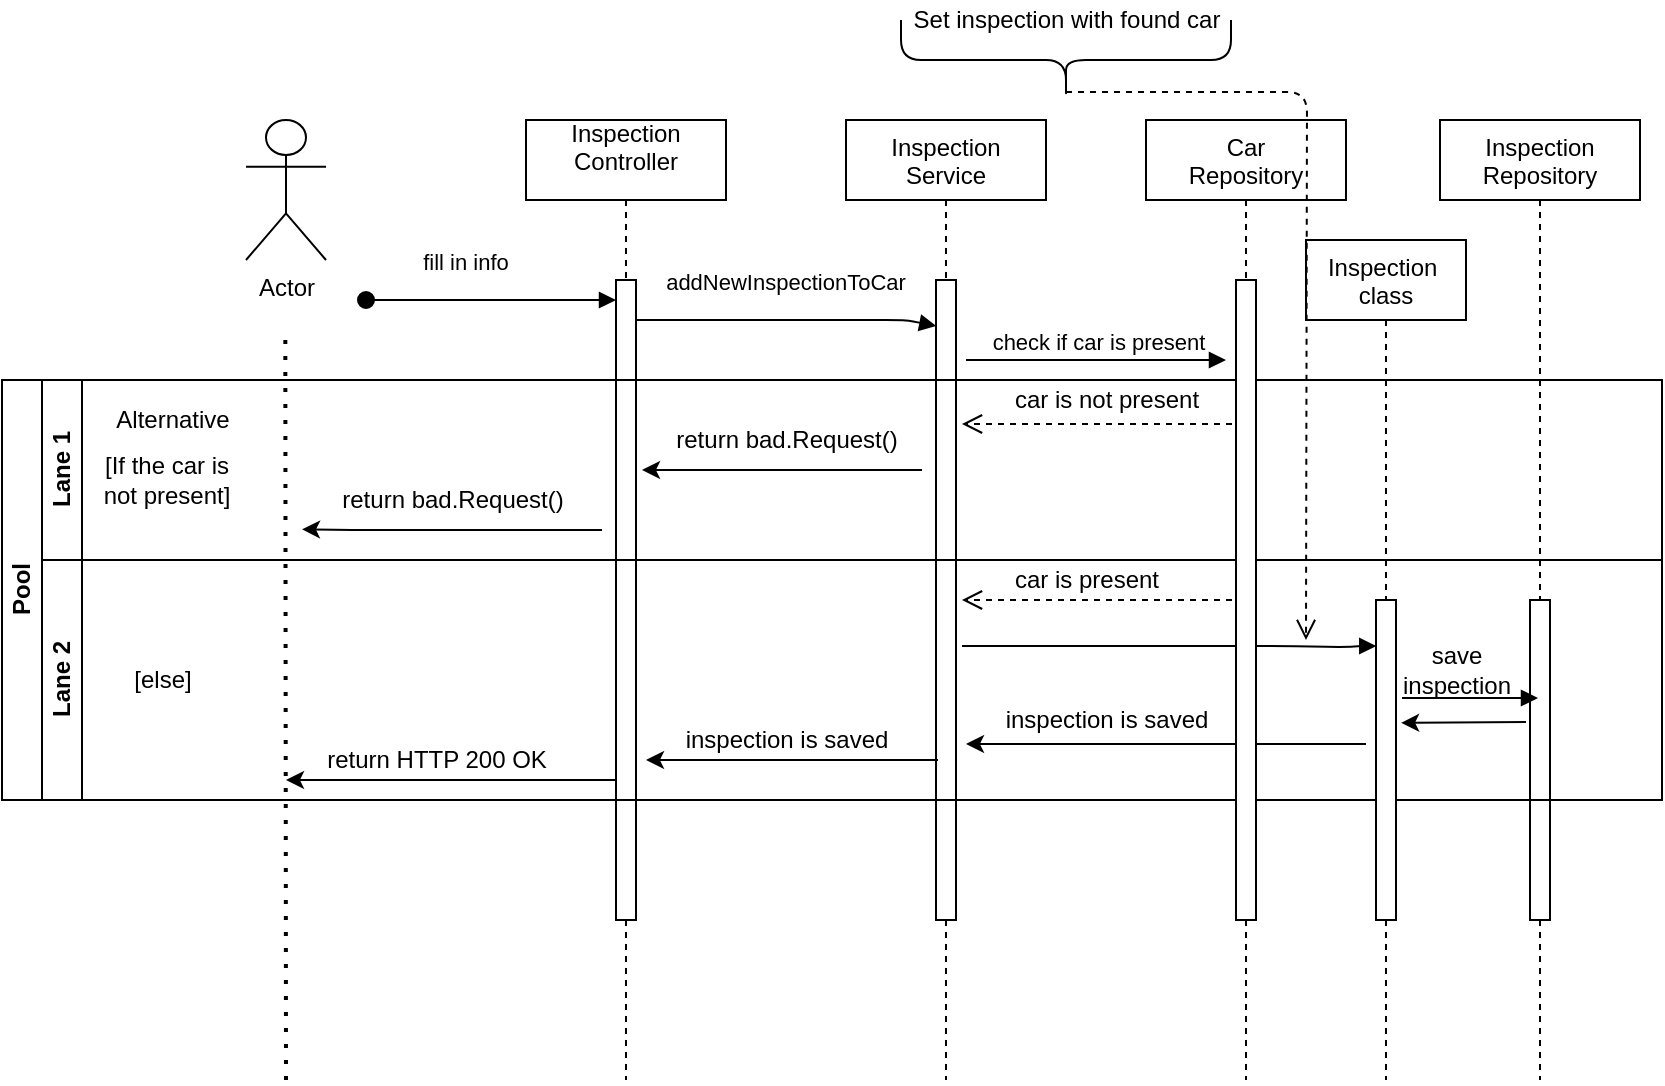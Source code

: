 <mxfile version="14.1.8" type="github">
  <diagram id="kgpKYQtTHZ0yAKxKKP6v" name="Page-1">
    <mxGraphModel dx="1149" dy="506" grid="1" gridSize="10" guides="1" tooltips="1" connect="1" arrows="1" fold="1" page="1" pageScale="1" pageWidth="850" pageHeight="1100" math="0" shadow="0">
      <root>
        <mxCell id="0" />
        <mxCell id="1" parent="0" />
        <mxCell id="3nuBFxr9cyL0pnOWT2aG-1" value="Inspection&#xa;Controller&#xa;" style="shape=umlLifeline;perimeter=lifelinePerimeter;container=1;collapsible=0;recursiveResize=0;rounded=0;shadow=0;strokeWidth=1;" parent="1" vertex="1">
          <mxGeometry x="270" y="80" width="100" height="480" as="geometry" />
        </mxCell>
        <mxCell id="3nuBFxr9cyL0pnOWT2aG-2" value="" style="points=[];perimeter=orthogonalPerimeter;rounded=0;shadow=0;strokeWidth=1;" parent="3nuBFxr9cyL0pnOWT2aG-1" vertex="1">
          <mxGeometry x="45" y="80" width="10" height="320" as="geometry" />
        </mxCell>
        <mxCell id="3nuBFxr9cyL0pnOWT2aG-3" value="fill in info" style="verticalAlign=bottom;startArrow=oval;endArrow=block;startSize=8;shadow=0;strokeWidth=1;" parent="3nuBFxr9cyL0pnOWT2aG-1" target="3nuBFxr9cyL0pnOWT2aG-2" edge="1">
          <mxGeometry x="-0.2" y="10" relative="1" as="geometry">
            <mxPoint x="-80" y="90" as="sourcePoint" />
            <mxPoint as="offset" />
            <Array as="points">
              <mxPoint y="90" />
            </Array>
          </mxGeometry>
        </mxCell>
        <mxCell id="3nuBFxr9cyL0pnOWT2aG-5" value="Inspection &#xa;Service" style="shape=umlLifeline;perimeter=lifelinePerimeter;container=1;collapsible=0;recursiveResize=0;rounded=0;shadow=0;strokeWidth=1;" parent="1" vertex="1">
          <mxGeometry x="430" y="80" width="100" height="480" as="geometry" />
        </mxCell>
        <mxCell id="3nuBFxr9cyL0pnOWT2aG-6" value="" style="points=[];perimeter=orthogonalPerimeter;rounded=0;shadow=0;strokeWidth=1;" parent="3nuBFxr9cyL0pnOWT2aG-5" vertex="1">
          <mxGeometry x="45" y="80" width="10" height="320" as="geometry" />
        </mxCell>
        <mxCell id="3nuBFxr9cyL0pnOWT2aG-8" value="addNewInspectionToCar" style="verticalAlign=bottom;endArrow=block;entryX=0.014;entryY=0.072;shadow=0;strokeWidth=1;entryDx=0;entryDy=0;entryPerimeter=0;" parent="1" source="3nuBFxr9cyL0pnOWT2aG-2" target="3nuBFxr9cyL0pnOWT2aG-6" edge="1">
          <mxGeometry x="-0.001" y="10" relative="1" as="geometry">
            <mxPoint x="275" y="160" as="sourcePoint" />
            <mxPoint as="offset" />
            <Array as="points">
              <mxPoint x="460" y="180" />
            </Array>
          </mxGeometry>
        </mxCell>
        <mxCell id="2JOJ4aaLV9Yn4x9uWiL0-1" value="Inspection &#xa;Repository" style="shape=umlLifeline;perimeter=lifelinePerimeter;container=1;collapsible=0;recursiveResize=0;rounded=0;shadow=0;strokeWidth=1;" parent="1" vertex="1">
          <mxGeometry x="727" y="80" width="100" height="480" as="geometry" />
        </mxCell>
        <mxCell id="2JOJ4aaLV9Yn4x9uWiL0-2" value="" style="points=[];perimeter=orthogonalPerimeter;rounded=0;shadow=0;strokeWidth=1;" parent="2JOJ4aaLV9Yn4x9uWiL0-1" vertex="1">
          <mxGeometry x="45" y="240" width="10" height="160" as="geometry" />
        </mxCell>
        <mxCell id="2JOJ4aaLV9Yn4x9uWiL0-5" value="Actor" style="shape=umlActor;verticalLabelPosition=bottom;verticalAlign=top;html=1;outlineConnect=0;" parent="1" vertex="1">
          <mxGeometry x="130" y="80" width="40" height="70" as="geometry" />
        </mxCell>
        <mxCell id="2JOJ4aaLV9Yn4x9uWiL0-7" value="check if car is present" style="verticalAlign=bottom;endArrow=block;shadow=0;strokeWidth=1;" parent="1" edge="1">
          <mxGeometry x="0.023" relative="1" as="geometry">
            <mxPoint x="490" y="200" as="sourcePoint" />
            <mxPoint x="620" y="200" as="targetPoint" />
            <mxPoint as="offset" />
          </mxGeometry>
        </mxCell>
        <mxCell id="2JOJ4aaLV9Yn4x9uWiL0-13" value="Pool" style="swimlane;html=1;childLayout=stackLayout;resizeParent=1;resizeParentMax=0;horizontal=0;startSize=20;horizontalStack=0;" parent="1" vertex="1">
          <mxGeometry x="8" y="210" width="830" height="210" as="geometry" />
        </mxCell>
        <mxCell id="2JOJ4aaLV9Yn4x9uWiL0-14" value="Lane 1" style="swimlane;html=1;startSize=20;horizontal=0;" parent="2JOJ4aaLV9Yn4x9uWiL0-13" vertex="1">
          <mxGeometry x="20" width="810" height="90" as="geometry" />
        </mxCell>
        <mxCell id="2JOJ4aaLV9Yn4x9uWiL0-8" value="" style="verticalAlign=bottom;endArrow=open;dashed=1;endSize=8;shadow=0;strokeWidth=1;" parent="2JOJ4aaLV9Yn4x9uWiL0-14" edge="1">
          <mxGeometry x="-0.001" y="-30" relative="1" as="geometry">
            <mxPoint x="460" y="22" as="targetPoint" />
            <mxPoint x="595" y="22" as="sourcePoint" />
            <mxPoint as="offset" />
            <Array as="points">
              <mxPoint x="570" y="22" />
              <mxPoint x="510" y="22" />
            </Array>
          </mxGeometry>
        </mxCell>
        <mxCell id="4lA5TDtg5gcMq6az2WFc-6" value="" style="endArrow=classic;html=1;" edge="1" parent="2JOJ4aaLV9Yn4x9uWiL0-14">
          <mxGeometry width="50" height="50" relative="1" as="geometry">
            <mxPoint x="280" y="75" as="sourcePoint" />
            <mxPoint x="130" y="74.66" as="targetPoint" />
            <Array as="points">
              <mxPoint x="155" y="75" />
            </Array>
          </mxGeometry>
        </mxCell>
        <mxCell id="4lA5TDtg5gcMq6az2WFc-14" value="return bad.Request()" style="text;html=1;align=center;verticalAlign=middle;resizable=0;points=[];autosize=1;" vertex="1" parent="2JOJ4aaLV9Yn4x9uWiL0-14">
          <mxGeometry x="140" y="50" width="130" height="20" as="geometry" />
        </mxCell>
        <mxCell id="4lA5TDtg5gcMq6az2WFc-15" value="Alternative" style="text;html=1;align=center;verticalAlign=middle;resizable=0;points=[];autosize=1;" vertex="1" parent="2JOJ4aaLV9Yn4x9uWiL0-14">
          <mxGeometry x="30" y="10" width="70" height="20" as="geometry" />
        </mxCell>
        <mxCell id="2JOJ4aaLV9Yn4x9uWiL0-15" value="Lane 2" style="swimlane;html=1;startSize=20;horizontal=0;" parent="2JOJ4aaLV9Yn4x9uWiL0-13" vertex="1">
          <mxGeometry x="20" y="90" width="810" height="120" as="geometry" />
        </mxCell>
        <mxCell id="2JOJ4aaLV9Yn4x9uWiL0-27" value="" style="endArrow=classic;html=1;entryX=1.255;entryY=0.453;entryDx=0;entryDy=0;entryPerimeter=0;" parent="2JOJ4aaLV9Yn4x9uWiL0-15" edge="1">
          <mxGeometry width="50" height="50" relative="1" as="geometry">
            <mxPoint x="742" y="81" as="sourcePoint" />
            <mxPoint x="679.55" y="81.43" as="targetPoint" />
          </mxGeometry>
        </mxCell>
        <mxCell id="4lA5TDtg5gcMq6az2WFc-22" value="[else]" style="text;html=1;align=center;verticalAlign=middle;resizable=0;points=[];autosize=1;" vertex="1" parent="2JOJ4aaLV9Yn4x9uWiL0-15">
          <mxGeometry x="40" y="50" width="40" height="20" as="geometry" />
        </mxCell>
        <mxCell id="4lA5TDtg5gcMq6az2WFc-26" value="" style="verticalAlign=bottom;endArrow=open;dashed=1;endSize=8;shadow=0;strokeWidth=1;" edge="1" parent="2JOJ4aaLV9Yn4x9uWiL0-15">
          <mxGeometry x="-0.001" y="-30" relative="1" as="geometry">
            <mxPoint x="460.0" y="20" as="targetPoint" />
            <mxPoint x="595.0" y="20" as="sourcePoint" />
            <mxPoint as="offset" />
            <Array as="points">
              <mxPoint x="570" y="20" />
              <mxPoint x="510" y="20" />
            </Array>
          </mxGeometry>
        </mxCell>
        <mxCell id="4lA5TDtg5gcMq6az2WFc-30" value="" style="verticalAlign=bottom;endArrow=block;entryX=0.014;entryY=0.072;shadow=0;strokeWidth=1;entryDx=0;entryDy=0;entryPerimeter=0;" edge="1" parent="2JOJ4aaLV9Yn4x9uWiL0-15">
          <mxGeometry x="-0.001" y="10" relative="1" as="geometry">
            <mxPoint x="460" y="43" as="sourcePoint" />
            <mxPoint as="offset" />
            <mxPoint x="667.14" y="43.0" as="targetPoint" />
            <Array as="points">
              <mxPoint x="617" y="43" />
              <mxPoint x="652" y="43.56" />
              <mxPoint x="660" y="43" />
            </Array>
          </mxGeometry>
        </mxCell>
        <mxCell id="4lA5TDtg5gcMq6az2WFc-38" value="" style="verticalAlign=bottom;endArrow=block;shadow=0;strokeWidth=1;" edge="1" parent="2JOJ4aaLV9Yn4x9uWiL0-15">
          <mxGeometry x="-0.001" y="10" relative="1" as="geometry">
            <mxPoint x="680" y="69" as="sourcePoint" />
            <mxPoint as="offset" />
            <mxPoint x="748" y="69" as="targetPoint" />
            <Array as="points" />
          </mxGeometry>
        </mxCell>
        <mxCell id="4lA5TDtg5gcMq6az2WFc-40" value="save &lt;br&gt;inspection&lt;br&gt;" style="text;html=1;align=center;verticalAlign=middle;resizable=0;points=[];autosize=1;" vertex="1" parent="2JOJ4aaLV9Yn4x9uWiL0-15">
          <mxGeometry x="672" y="40" width="70" height="30" as="geometry" />
        </mxCell>
        <mxCell id="4lA5TDtg5gcMq6az2WFc-41" value="" style="endArrow=classic;html=1;" edge="1" parent="2JOJ4aaLV9Yn4x9uWiL0-15">
          <mxGeometry width="50" height="50" relative="1" as="geometry">
            <mxPoint x="662.0" y="92" as="sourcePoint" />
            <mxPoint x="462" y="92" as="targetPoint" />
            <Array as="points">
              <mxPoint x="537" y="92" />
            </Array>
          </mxGeometry>
        </mxCell>
        <mxCell id="4lA5TDtg5gcMq6az2WFc-61" value="" style="endArrow=classic;html=1;" edge="1" parent="2JOJ4aaLV9Yn4x9uWiL0-15">
          <mxGeometry width="50" height="50" relative="1" as="geometry">
            <mxPoint x="287.0" y="110" as="sourcePoint" />
            <mxPoint x="122" y="110" as="targetPoint" />
            <Array as="points">
              <mxPoint x="162" y="110" />
            </Array>
          </mxGeometry>
        </mxCell>
        <mxCell id="4lA5TDtg5gcMq6az2WFc-62" value="" style="endArrow=classic;html=1;" edge="1" parent="2JOJ4aaLV9Yn4x9uWiL0-15">
          <mxGeometry width="50" height="50" relative="1" as="geometry">
            <mxPoint x="448.0" y="100" as="sourcePoint" />
            <mxPoint x="302" y="100" as="targetPoint" />
            <Array as="points">
              <mxPoint x="323" y="100" />
            </Array>
          </mxGeometry>
        </mxCell>
        <mxCell id="4lA5TDtg5gcMq6az2WFc-63" value="return HTTP 200 OK" style="text;html=1;align=center;verticalAlign=middle;resizable=0;points=[];autosize=1;" vertex="1" parent="2JOJ4aaLV9Yn4x9uWiL0-15">
          <mxGeometry x="132" y="90" width="130" height="20" as="geometry" />
        </mxCell>
        <mxCell id="4lA5TDtg5gcMq6az2WFc-65" value="inspection is saved" style="text;html=1;align=center;verticalAlign=middle;resizable=0;points=[];autosize=1;" vertex="1" parent="2JOJ4aaLV9Yn4x9uWiL0-15">
          <mxGeometry x="312" y="80" width="120" height="20" as="geometry" />
        </mxCell>
        <mxCell id="4lA5TDtg5gcMq6az2WFc-3" value="Car &#xa;Repository" style="shape=umlLifeline;perimeter=lifelinePerimeter;container=1;collapsible=0;recursiveResize=0;rounded=0;shadow=0;strokeWidth=1;" vertex="1" parent="1">
          <mxGeometry x="580" y="80" width="100" height="480" as="geometry" />
        </mxCell>
        <mxCell id="4lA5TDtg5gcMq6az2WFc-4" value="" style="points=[];perimeter=orthogonalPerimeter;rounded=0;shadow=0;strokeWidth=1;" vertex="1" parent="4lA5TDtg5gcMq6az2WFc-3">
          <mxGeometry x="45" y="80" width="10" height="320" as="geometry" />
        </mxCell>
        <mxCell id="4lA5TDtg5gcMq6az2WFc-7" value="" style="endArrow=none;dashed=1;html=1;dashPattern=1 3;strokeWidth=2;" edge="1" parent="1">
          <mxGeometry width="50" height="50" relative="1" as="geometry">
            <mxPoint x="150" y="560" as="sourcePoint" />
            <mxPoint x="149.66" y="190" as="targetPoint" />
          </mxGeometry>
        </mxCell>
        <mxCell id="4lA5TDtg5gcMq6az2WFc-11" value="return bad.Request()" style="text;html=1;align=center;verticalAlign=middle;resizable=0;points=[];autosize=1;" vertex="1" parent="1">
          <mxGeometry x="335" y="230" width="130" height="20" as="geometry" />
        </mxCell>
        <mxCell id="4lA5TDtg5gcMq6az2WFc-12" value="&lt;span style=&quot;color: rgba(0 , 0 , 0 , 0) ; font-family: monospace ; font-size: 0px&quot;&gt;re&lt;/span&gt;" style="text;html=1;align=center;verticalAlign=middle;resizable=0;points=[];autosize=1;" vertex="1" parent="1">
          <mxGeometry x="230" y="260" width="20" height="20" as="geometry" />
        </mxCell>
        <mxCell id="4lA5TDtg5gcMq6az2WFc-21" value="[If the car is &lt;br&gt;not present]" style="text;html=1;align=center;verticalAlign=middle;resizable=0;points=[];autosize=1;" vertex="1" parent="1">
          <mxGeometry x="50" y="245" width="80" height="30" as="geometry" />
        </mxCell>
        <mxCell id="4lA5TDtg5gcMq6az2WFc-23" value="Inspection &#xa;class" style="shape=umlLifeline;perimeter=lifelinePerimeter;container=1;collapsible=0;recursiveResize=0;rounded=0;shadow=0;strokeWidth=1;" vertex="1" parent="1">
          <mxGeometry x="660" y="140" width="80" height="420" as="geometry" />
        </mxCell>
        <mxCell id="4lA5TDtg5gcMq6az2WFc-24" value="" style="points=[];perimeter=orthogonalPerimeter;rounded=0;shadow=0;strokeWidth=1;" vertex="1" parent="4lA5TDtg5gcMq6az2WFc-23">
          <mxGeometry x="35" y="180" width="10" height="160" as="geometry" />
        </mxCell>
        <mxCell id="4lA5TDtg5gcMq6az2WFc-25" value="car is not present" style="text;html=1;align=center;verticalAlign=middle;resizable=0;points=[];autosize=1;" vertex="1" parent="1">
          <mxGeometry x="505" y="210" width="110" height="20" as="geometry" />
        </mxCell>
        <mxCell id="4lA5TDtg5gcMq6az2WFc-27" value="car is present" style="text;html=1;align=center;verticalAlign=middle;resizable=0;points=[];autosize=1;" vertex="1" parent="1">
          <mxGeometry x="505" y="300" width="90" height="20" as="geometry" />
        </mxCell>
        <mxCell id="4lA5TDtg5gcMq6az2WFc-33" value="Set inspection with found car" style="text;html=1;align=center;verticalAlign=middle;resizable=0;points=[];autosize=1;" vertex="1" parent="1">
          <mxGeometry x="455" y="20" width="170" height="20" as="geometry" />
        </mxCell>
        <mxCell id="4lA5TDtg5gcMq6az2WFc-36" value="" style="shape=curlyBracket;whiteSpace=wrap;html=1;rounded=1;direction=north;" vertex="1" parent="1">
          <mxGeometry x="457.5" y="30" width="165" height="40" as="geometry" />
        </mxCell>
        <mxCell id="4lA5TDtg5gcMq6az2WFc-37" value="" style="verticalAlign=bottom;endArrow=open;dashed=1;endSize=8;shadow=0;strokeWidth=1;edgeStyle=orthogonalEdgeStyle;exitX=0.1;exitY=0.5;exitDx=0;exitDy=0;exitPerimeter=0;" edge="1" parent="1" source="4lA5TDtg5gcMq6az2WFc-36">
          <mxGeometry x="-0.001" y="-30" relative="1" as="geometry">
            <mxPoint x="660" y="340" as="targetPoint" />
            <mxPoint x="635.0" y="242" as="sourcePoint" />
            <mxPoint as="offset" />
          </mxGeometry>
        </mxCell>
        <mxCell id="4lA5TDtg5gcMq6az2WFc-58" value="" style="endArrow=classic;html=1;" edge="1" parent="1">
          <mxGeometry width="50" height="50" relative="1" as="geometry">
            <mxPoint x="468.0" y="255" as="sourcePoint" />
            <mxPoint x="328" y="255" as="targetPoint" />
            <Array as="points">
              <mxPoint x="343" y="255.0" />
            </Array>
          </mxGeometry>
        </mxCell>
        <mxCell id="4lA5TDtg5gcMq6az2WFc-64" value="inspection is saved" style="text;html=1;align=center;verticalAlign=middle;resizable=0;points=[];autosize=1;" vertex="1" parent="1">
          <mxGeometry x="500" y="370" width="120" height="20" as="geometry" />
        </mxCell>
      </root>
    </mxGraphModel>
  </diagram>
</mxfile>
